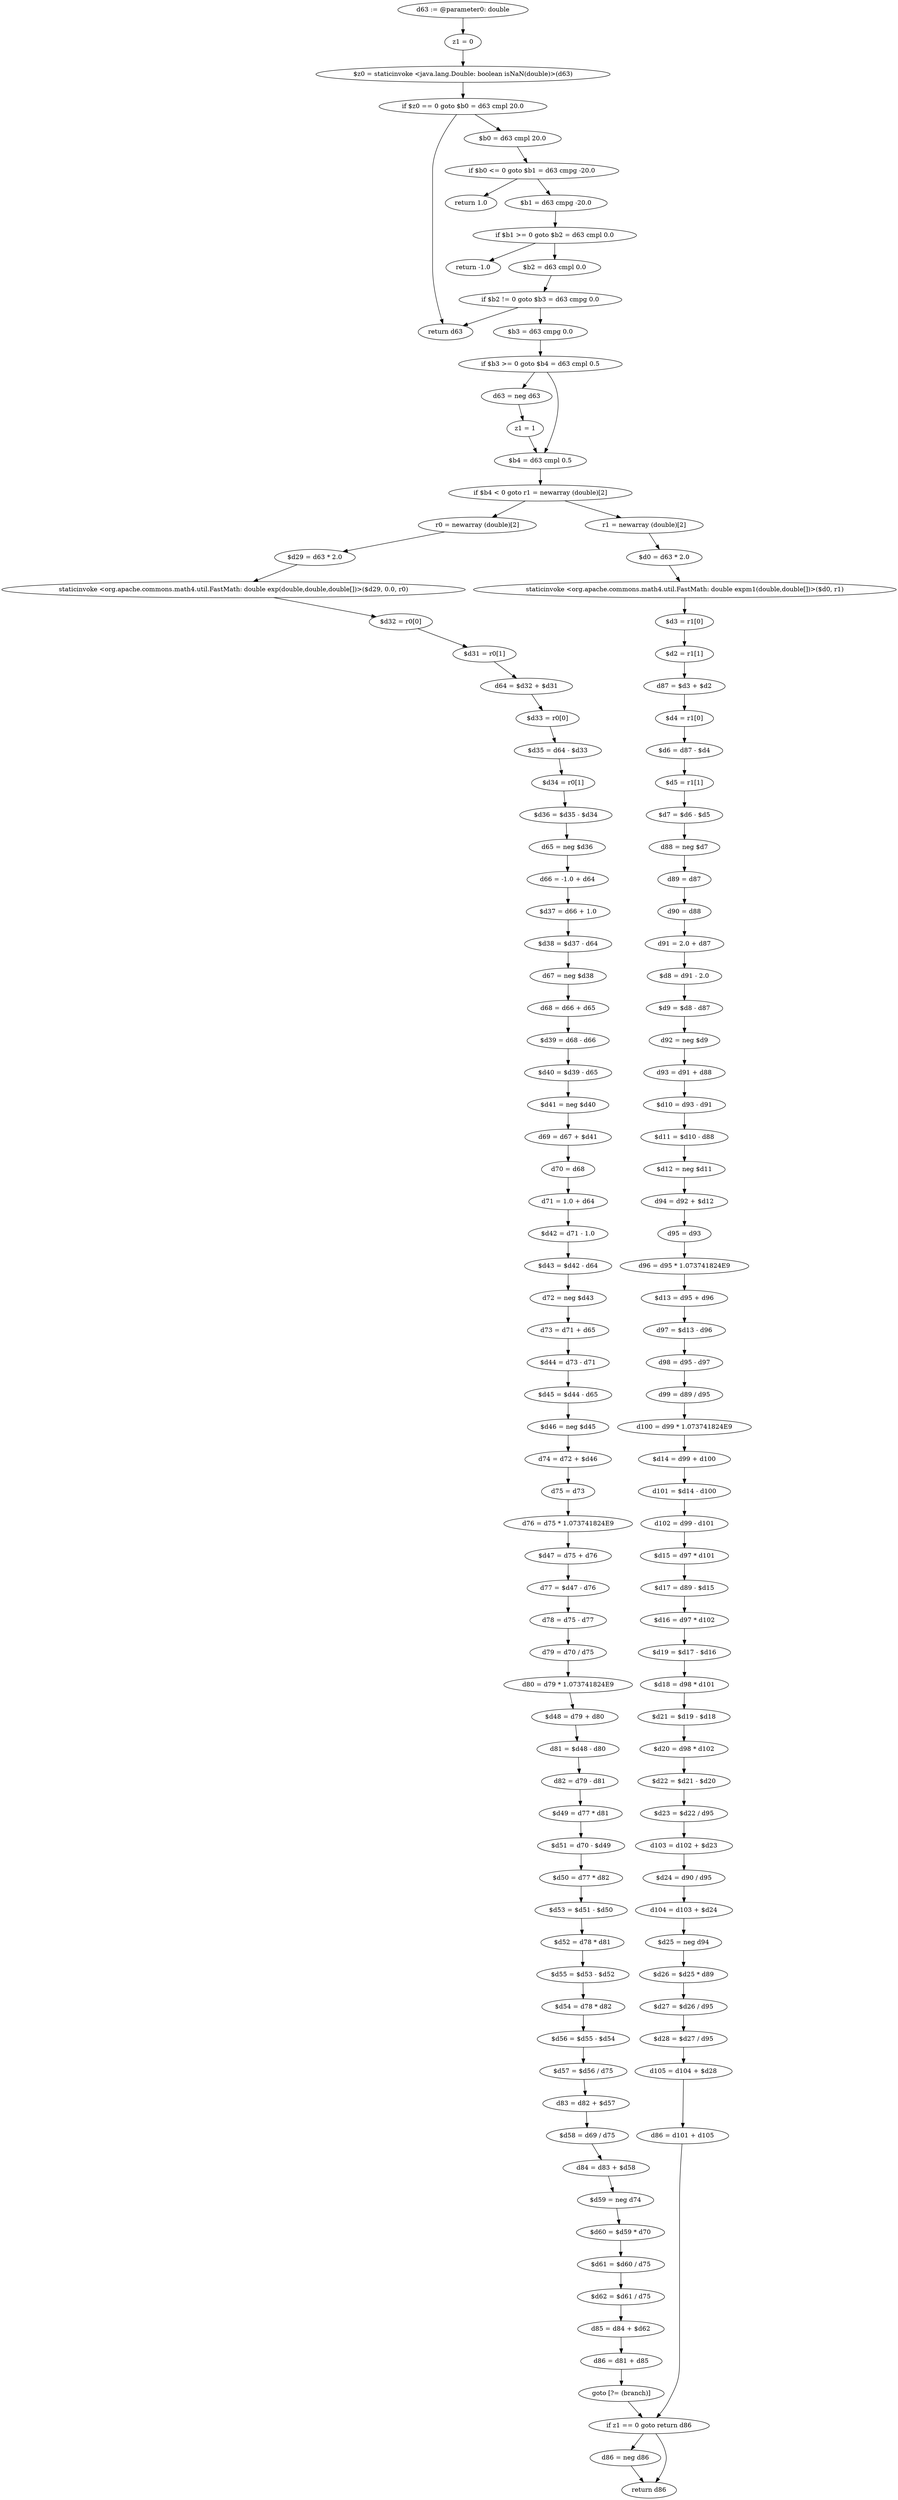 digraph "unitGraph" {
    "d63 := @parameter0: double"
    "z1 = 0"
    "$z0 = staticinvoke <java.lang.Double: boolean isNaN(double)>(d63)"
    "if $z0 == 0 goto $b0 = d63 cmpl 20.0"
    "return d63"
    "$b0 = d63 cmpl 20.0"
    "if $b0 <= 0 goto $b1 = d63 cmpg -20.0"
    "return 1.0"
    "$b1 = d63 cmpg -20.0"
    "if $b1 >= 0 goto $b2 = d63 cmpl 0.0"
    "return -1.0"
    "$b2 = d63 cmpl 0.0"
    "if $b2 != 0 goto $b3 = d63 cmpg 0.0"
    "$b3 = d63 cmpg 0.0"
    "if $b3 >= 0 goto $b4 = d63 cmpl 0.5"
    "d63 = neg d63"
    "z1 = 1"
    "$b4 = d63 cmpl 0.5"
    "if $b4 < 0 goto r1 = newarray (double)[2]"
    "r0 = newarray (double)[2]"
    "$d29 = d63 * 2.0"
    "staticinvoke <org.apache.commons.math4.util.FastMath: double exp(double,double,double[])>($d29, 0.0, r0)"
    "$d32 = r0[0]"
    "$d31 = r0[1]"
    "d64 = $d32 + $d31"
    "$d33 = r0[0]"
    "$d35 = d64 - $d33"
    "$d34 = r0[1]"
    "$d36 = $d35 - $d34"
    "d65 = neg $d36"
    "d66 = -1.0 + d64"
    "$d37 = d66 + 1.0"
    "$d38 = $d37 - d64"
    "d67 = neg $d38"
    "d68 = d66 + d65"
    "$d39 = d68 - d66"
    "$d40 = $d39 - d65"
    "$d41 = neg $d40"
    "d69 = d67 + $d41"
    "d70 = d68"
    "d71 = 1.0 + d64"
    "$d42 = d71 - 1.0"
    "$d43 = $d42 - d64"
    "d72 = neg $d43"
    "d73 = d71 + d65"
    "$d44 = d73 - d71"
    "$d45 = $d44 - d65"
    "$d46 = neg $d45"
    "d74 = d72 + $d46"
    "d75 = d73"
    "d76 = d75 * 1.073741824E9"
    "$d47 = d75 + d76"
    "d77 = $d47 - d76"
    "d78 = d75 - d77"
    "d79 = d70 / d75"
    "d80 = d79 * 1.073741824E9"
    "$d48 = d79 + d80"
    "d81 = $d48 - d80"
    "d82 = d79 - d81"
    "$d49 = d77 * d81"
    "$d51 = d70 - $d49"
    "$d50 = d77 * d82"
    "$d53 = $d51 - $d50"
    "$d52 = d78 * d81"
    "$d55 = $d53 - $d52"
    "$d54 = d78 * d82"
    "$d56 = $d55 - $d54"
    "$d57 = $d56 / d75"
    "d83 = d82 + $d57"
    "$d58 = d69 / d75"
    "d84 = d83 + $d58"
    "$d59 = neg d74"
    "$d60 = $d59 * d70"
    "$d61 = $d60 / d75"
    "$d62 = $d61 / d75"
    "d85 = d84 + $d62"
    "d86 = d81 + d85"
    "goto [?= (branch)]"
    "r1 = newarray (double)[2]"
    "$d0 = d63 * 2.0"
    "staticinvoke <org.apache.commons.math4.util.FastMath: double expm1(double,double[])>($d0, r1)"
    "$d3 = r1[0]"
    "$d2 = r1[1]"
    "d87 = $d3 + $d2"
    "$d4 = r1[0]"
    "$d6 = d87 - $d4"
    "$d5 = r1[1]"
    "$d7 = $d6 - $d5"
    "d88 = neg $d7"
    "d89 = d87"
    "d90 = d88"
    "d91 = 2.0 + d87"
    "$d8 = d91 - 2.0"
    "$d9 = $d8 - d87"
    "d92 = neg $d9"
    "d93 = d91 + d88"
    "$d10 = d93 - d91"
    "$d11 = $d10 - d88"
    "$d12 = neg $d11"
    "d94 = d92 + $d12"
    "d95 = d93"
    "d96 = d95 * 1.073741824E9"
    "$d13 = d95 + d96"
    "d97 = $d13 - d96"
    "d98 = d95 - d97"
    "d99 = d89 / d95"
    "d100 = d99 * 1.073741824E9"
    "$d14 = d99 + d100"
    "d101 = $d14 - d100"
    "d102 = d99 - d101"
    "$d15 = d97 * d101"
    "$d17 = d89 - $d15"
    "$d16 = d97 * d102"
    "$d19 = $d17 - $d16"
    "$d18 = d98 * d101"
    "$d21 = $d19 - $d18"
    "$d20 = d98 * d102"
    "$d22 = $d21 - $d20"
    "$d23 = $d22 / d95"
    "d103 = d102 + $d23"
    "$d24 = d90 / d95"
    "d104 = d103 + $d24"
    "$d25 = neg d94"
    "$d26 = $d25 * d89"
    "$d27 = $d26 / d95"
    "$d28 = $d27 / d95"
    "d105 = d104 + $d28"
    "d86 = d101 + d105"
    "if z1 == 0 goto return d86"
    "d86 = neg d86"
    "return d86"
    "d63 := @parameter0: double"->"z1 = 0";
    "z1 = 0"->"$z0 = staticinvoke <java.lang.Double: boolean isNaN(double)>(d63)";
    "$z0 = staticinvoke <java.lang.Double: boolean isNaN(double)>(d63)"->"if $z0 == 0 goto $b0 = d63 cmpl 20.0";
    "if $z0 == 0 goto $b0 = d63 cmpl 20.0"->"return d63";
    "if $z0 == 0 goto $b0 = d63 cmpl 20.0"->"$b0 = d63 cmpl 20.0";
    "$b0 = d63 cmpl 20.0"->"if $b0 <= 0 goto $b1 = d63 cmpg -20.0";
    "if $b0 <= 0 goto $b1 = d63 cmpg -20.0"->"return 1.0";
    "if $b0 <= 0 goto $b1 = d63 cmpg -20.0"->"$b1 = d63 cmpg -20.0";
    "$b1 = d63 cmpg -20.0"->"if $b1 >= 0 goto $b2 = d63 cmpl 0.0";
    "if $b1 >= 0 goto $b2 = d63 cmpl 0.0"->"return -1.0";
    "if $b1 >= 0 goto $b2 = d63 cmpl 0.0"->"$b2 = d63 cmpl 0.0";
    "$b2 = d63 cmpl 0.0"->"if $b2 != 0 goto $b3 = d63 cmpg 0.0";
    "if $b2 != 0 goto $b3 = d63 cmpg 0.0"->"return d63";
    "if $b2 != 0 goto $b3 = d63 cmpg 0.0"->"$b3 = d63 cmpg 0.0";
    "$b3 = d63 cmpg 0.0"->"if $b3 >= 0 goto $b4 = d63 cmpl 0.5";
    "if $b3 >= 0 goto $b4 = d63 cmpl 0.5"->"d63 = neg d63";
    "if $b3 >= 0 goto $b4 = d63 cmpl 0.5"->"$b4 = d63 cmpl 0.5";
    "d63 = neg d63"->"z1 = 1";
    "z1 = 1"->"$b4 = d63 cmpl 0.5";
    "$b4 = d63 cmpl 0.5"->"if $b4 < 0 goto r1 = newarray (double)[2]";
    "if $b4 < 0 goto r1 = newarray (double)[2]"->"r0 = newarray (double)[2]";
    "if $b4 < 0 goto r1 = newarray (double)[2]"->"r1 = newarray (double)[2]";
    "r0 = newarray (double)[2]"->"$d29 = d63 * 2.0";
    "$d29 = d63 * 2.0"->"staticinvoke <org.apache.commons.math4.util.FastMath: double exp(double,double,double[])>($d29, 0.0, r0)";
    "staticinvoke <org.apache.commons.math4.util.FastMath: double exp(double,double,double[])>($d29, 0.0, r0)"->"$d32 = r0[0]";
    "$d32 = r0[0]"->"$d31 = r0[1]";
    "$d31 = r0[1]"->"d64 = $d32 + $d31";
    "d64 = $d32 + $d31"->"$d33 = r0[0]";
    "$d33 = r0[0]"->"$d35 = d64 - $d33";
    "$d35 = d64 - $d33"->"$d34 = r0[1]";
    "$d34 = r0[1]"->"$d36 = $d35 - $d34";
    "$d36 = $d35 - $d34"->"d65 = neg $d36";
    "d65 = neg $d36"->"d66 = -1.0 + d64";
    "d66 = -1.0 + d64"->"$d37 = d66 + 1.0";
    "$d37 = d66 + 1.0"->"$d38 = $d37 - d64";
    "$d38 = $d37 - d64"->"d67 = neg $d38";
    "d67 = neg $d38"->"d68 = d66 + d65";
    "d68 = d66 + d65"->"$d39 = d68 - d66";
    "$d39 = d68 - d66"->"$d40 = $d39 - d65";
    "$d40 = $d39 - d65"->"$d41 = neg $d40";
    "$d41 = neg $d40"->"d69 = d67 + $d41";
    "d69 = d67 + $d41"->"d70 = d68";
    "d70 = d68"->"d71 = 1.0 + d64";
    "d71 = 1.0 + d64"->"$d42 = d71 - 1.0";
    "$d42 = d71 - 1.0"->"$d43 = $d42 - d64";
    "$d43 = $d42 - d64"->"d72 = neg $d43";
    "d72 = neg $d43"->"d73 = d71 + d65";
    "d73 = d71 + d65"->"$d44 = d73 - d71";
    "$d44 = d73 - d71"->"$d45 = $d44 - d65";
    "$d45 = $d44 - d65"->"$d46 = neg $d45";
    "$d46 = neg $d45"->"d74 = d72 + $d46";
    "d74 = d72 + $d46"->"d75 = d73";
    "d75 = d73"->"d76 = d75 * 1.073741824E9";
    "d76 = d75 * 1.073741824E9"->"$d47 = d75 + d76";
    "$d47 = d75 + d76"->"d77 = $d47 - d76";
    "d77 = $d47 - d76"->"d78 = d75 - d77";
    "d78 = d75 - d77"->"d79 = d70 / d75";
    "d79 = d70 / d75"->"d80 = d79 * 1.073741824E9";
    "d80 = d79 * 1.073741824E9"->"$d48 = d79 + d80";
    "$d48 = d79 + d80"->"d81 = $d48 - d80";
    "d81 = $d48 - d80"->"d82 = d79 - d81";
    "d82 = d79 - d81"->"$d49 = d77 * d81";
    "$d49 = d77 * d81"->"$d51 = d70 - $d49";
    "$d51 = d70 - $d49"->"$d50 = d77 * d82";
    "$d50 = d77 * d82"->"$d53 = $d51 - $d50";
    "$d53 = $d51 - $d50"->"$d52 = d78 * d81";
    "$d52 = d78 * d81"->"$d55 = $d53 - $d52";
    "$d55 = $d53 - $d52"->"$d54 = d78 * d82";
    "$d54 = d78 * d82"->"$d56 = $d55 - $d54";
    "$d56 = $d55 - $d54"->"$d57 = $d56 / d75";
    "$d57 = $d56 / d75"->"d83 = d82 + $d57";
    "d83 = d82 + $d57"->"$d58 = d69 / d75";
    "$d58 = d69 / d75"->"d84 = d83 + $d58";
    "d84 = d83 + $d58"->"$d59 = neg d74";
    "$d59 = neg d74"->"$d60 = $d59 * d70";
    "$d60 = $d59 * d70"->"$d61 = $d60 / d75";
    "$d61 = $d60 / d75"->"$d62 = $d61 / d75";
    "$d62 = $d61 / d75"->"d85 = d84 + $d62";
    "d85 = d84 + $d62"->"d86 = d81 + d85";
    "d86 = d81 + d85"->"goto [?= (branch)]";
    "goto [?= (branch)]"->"if z1 == 0 goto return d86";
    "r1 = newarray (double)[2]"->"$d0 = d63 * 2.0";
    "$d0 = d63 * 2.0"->"staticinvoke <org.apache.commons.math4.util.FastMath: double expm1(double,double[])>($d0, r1)";
    "staticinvoke <org.apache.commons.math4.util.FastMath: double expm1(double,double[])>($d0, r1)"->"$d3 = r1[0]";
    "$d3 = r1[0]"->"$d2 = r1[1]";
    "$d2 = r1[1]"->"d87 = $d3 + $d2";
    "d87 = $d3 + $d2"->"$d4 = r1[0]";
    "$d4 = r1[0]"->"$d6 = d87 - $d4";
    "$d6 = d87 - $d4"->"$d5 = r1[1]";
    "$d5 = r1[1]"->"$d7 = $d6 - $d5";
    "$d7 = $d6 - $d5"->"d88 = neg $d7";
    "d88 = neg $d7"->"d89 = d87";
    "d89 = d87"->"d90 = d88";
    "d90 = d88"->"d91 = 2.0 + d87";
    "d91 = 2.0 + d87"->"$d8 = d91 - 2.0";
    "$d8 = d91 - 2.0"->"$d9 = $d8 - d87";
    "$d9 = $d8 - d87"->"d92 = neg $d9";
    "d92 = neg $d9"->"d93 = d91 + d88";
    "d93 = d91 + d88"->"$d10 = d93 - d91";
    "$d10 = d93 - d91"->"$d11 = $d10 - d88";
    "$d11 = $d10 - d88"->"$d12 = neg $d11";
    "$d12 = neg $d11"->"d94 = d92 + $d12";
    "d94 = d92 + $d12"->"d95 = d93";
    "d95 = d93"->"d96 = d95 * 1.073741824E9";
    "d96 = d95 * 1.073741824E9"->"$d13 = d95 + d96";
    "$d13 = d95 + d96"->"d97 = $d13 - d96";
    "d97 = $d13 - d96"->"d98 = d95 - d97";
    "d98 = d95 - d97"->"d99 = d89 / d95";
    "d99 = d89 / d95"->"d100 = d99 * 1.073741824E9";
    "d100 = d99 * 1.073741824E9"->"$d14 = d99 + d100";
    "$d14 = d99 + d100"->"d101 = $d14 - d100";
    "d101 = $d14 - d100"->"d102 = d99 - d101";
    "d102 = d99 - d101"->"$d15 = d97 * d101";
    "$d15 = d97 * d101"->"$d17 = d89 - $d15";
    "$d17 = d89 - $d15"->"$d16 = d97 * d102";
    "$d16 = d97 * d102"->"$d19 = $d17 - $d16";
    "$d19 = $d17 - $d16"->"$d18 = d98 * d101";
    "$d18 = d98 * d101"->"$d21 = $d19 - $d18";
    "$d21 = $d19 - $d18"->"$d20 = d98 * d102";
    "$d20 = d98 * d102"->"$d22 = $d21 - $d20";
    "$d22 = $d21 - $d20"->"$d23 = $d22 / d95";
    "$d23 = $d22 / d95"->"d103 = d102 + $d23";
    "d103 = d102 + $d23"->"$d24 = d90 / d95";
    "$d24 = d90 / d95"->"d104 = d103 + $d24";
    "d104 = d103 + $d24"->"$d25 = neg d94";
    "$d25 = neg d94"->"$d26 = $d25 * d89";
    "$d26 = $d25 * d89"->"$d27 = $d26 / d95";
    "$d27 = $d26 / d95"->"$d28 = $d27 / d95";
    "$d28 = $d27 / d95"->"d105 = d104 + $d28";
    "d105 = d104 + $d28"->"d86 = d101 + d105";
    "d86 = d101 + d105"->"if z1 == 0 goto return d86";
    "if z1 == 0 goto return d86"->"d86 = neg d86";
    "if z1 == 0 goto return d86"->"return d86";
    "d86 = neg d86"->"return d86";
}
